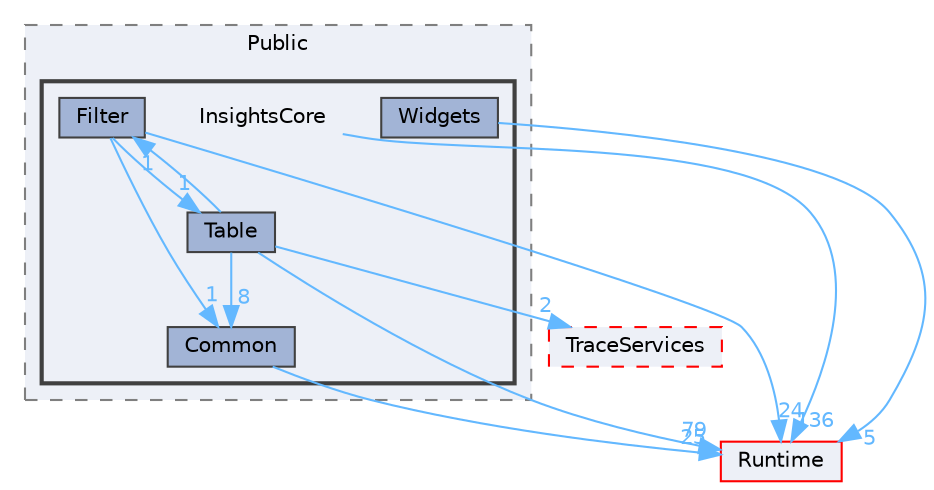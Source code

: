 digraph "InsightsCore"
{
 // INTERACTIVE_SVG=YES
 // LATEX_PDF_SIZE
  bgcolor="transparent";
  edge [fontname=Helvetica,fontsize=10,labelfontname=Helvetica,labelfontsize=10];
  node [fontname=Helvetica,fontsize=10,shape=box,height=0.2,width=0.4];
  compound=true
  subgraph clusterdir_64f0a329c7d4608f033275e09dbc393e {
    graph [ bgcolor="#edf0f7", pencolor="grey50", label="Public", fontname=Helvetica,fontsize=10 style="filled,dashed", URL="dir_64f0a329c7d4608f033275e09dbc393e.html",tooltip=""]
  subgraph clusterdir_c6ce1e02f3cf6081a3c1acd8074c3d93 {
    graph [ bgcolor="#edf0f7", pencolor="grey25", label="", fontname=Helvetica,fontsize=10 style="filled,bold", URL="dir_c6ce1e02f3cf6081a3c1acd8074c3d93.html",tooltip=""]
    dir_c6ce1e02f3cf6081a3c1acd8074c3d93 [shape=plaintext, label="InsightsCore"];
  dir_a7c9ec6194cd4668d6f73db5b791c176 [label="Common", fillcolor="#a2b4d6", color="grey25", style="filled", URL="dir_a7c9ec6194cd4668d6f73db5b791c176.html",tooltip=""];
  dir_dc90ff879bb49d9b9937db94ffd3518b [label="Filter", fillcolor="#a2b4d6", color="grey25", style="filled", URL="dir_dc90ff879bb49d9b9937db94ffd3518b.html",tooltip=""];
  dir_2d804c98dc90f00e46ec07f3955ba1af [label="Table", fillcolor="#a2b4d6", color="grey25", style="filled", URL="dir_2d804c98dc90f00e46ec07f3955ba1af.html",tooltip=""];
  dir_4ddae2164a0e36c080ec923e496fdbe7 [label="Widgets", fillcolor="#a2b4d6", color="grey25", style="filled", URL="dir_4ddae2164a0e36c080ec923e496fdbe7.html",tooltip=""];
  }
  }
  dir_7536b172fbd480bfd146a1b1acd6856b [label="Runtime", fillcolor="#edf0f7", color="red", style="filled", URL="dir_7536b172fbd480bfd146a1b1acd6856b.html",tooltip=""];
  dir_02ed04284a67ebd20cd28861599f6693 [label="TraceServices", fillcolor="#edf0f7", color="red", style="filled,dashed", URL="dir_02ed04284a67ebd20cd28861599f6693.html",tooltip=""];
  dir_c6ce1e02f3cf6081a3c1acd8074c3d93->dir_7536b172fbd480bfd146a1b1acd6856b [headlabel="136", labeldistance=1.5 headhref="dir_000494_000984.html" href="dir_000494_000984.html" color="steelblue1" fontcolor="steelblue1"];
  dir_a7c9ec6194cd4668d6f73db5b791c176->dir_7536b172fbd480bfd146a1b1acd6856b [headlabel="25", labeldistance=1.5 headhref="dir_000214_000984.html" href="dir_000214_000984.html" color="steelblue1" fontcolor="steelblue1"];
  dir_dc90ff879bb49d9b9937db94ffd3518b->dir_7536b172fbd480bfd146a1b1acd6856b [headlabel="24", labeldistance=1.5 headhref="dir_000400_000984.html" href="dir_000400_000984.html" color="steelblue1" fontcolor="steelblue1"];
  dir_dc90ff879bb49d9b9937db94ffd3518b->dir_2d804c98dc90f00e46ec07f3955ba1af [headlabel="1", labeldistance=1.5 headhref="dir_000400_001164.html" href="dir_000400_001164.html" color="steelblue1" fontcolor="steelblue1"];
  dir_dc90ff879bb49d9b9937db94ffd3518b->dir_a7c9ec6194cd4668d6f73db5b791c176 [headlabel="1", labeldistance=1.5 headhref="dir_000400_000214.html" href="dir_000400_000214.html" color="steelblue1" fontcolor="steelblue1"];
  dir_2d804c98dc90f00e46ec07f3955ba1af->dir_7536b172fbd480bfd146a1b1acd6856b [headlabel="79", labeldistance=1.5 headhref="dir_001164_000984.html" href="dir_001164_000984.html" color="steelblue1" fontcolor="steelblue1"];
  dir_2d804c98dc90f00e46ec07f3955ba1af->dir_a7c9ec6194cd4668d6f73db5b791c176 [headlabel="8", labeldistance=1.5 headhref="dir_001164_000214.html" href="dir_001164_000214.html" color="steelblue1" fontcolor="steelblue1"];
  dir_2d804c98dc90f00e46ec07f3955ba1af->dir_02ed04284a67ebd20cd28861599f6693 [headlabel="2", labeldistance=1.5 headhref="dir_001164_001195.html" href="dir_001164_001195.html" color="steelblue1" fontcolor="steelblue1"];
  dir_2d804c98dc90f00e46ec07f3955ba1af->dir_dc90ff879bb49d9b9937db94ffd3518b [headlabel="1", labeldistance=1.5 headhref="dir_001164_000400.html" href="dir_001164_000400.html" color="steelblue1" fontcolor="steelblue1"];
  dir_4ddae2164a0e36c080ec923e496fdbe7->dir_7536b172fbd480bfd146a1b1acd6856b [headlabel="5", labeldistance=1.5 headhref="dir_001285_000984.html" href="dir_001285_000984.html" color="steelblue1" fontcolor="steelblue1"];
}
